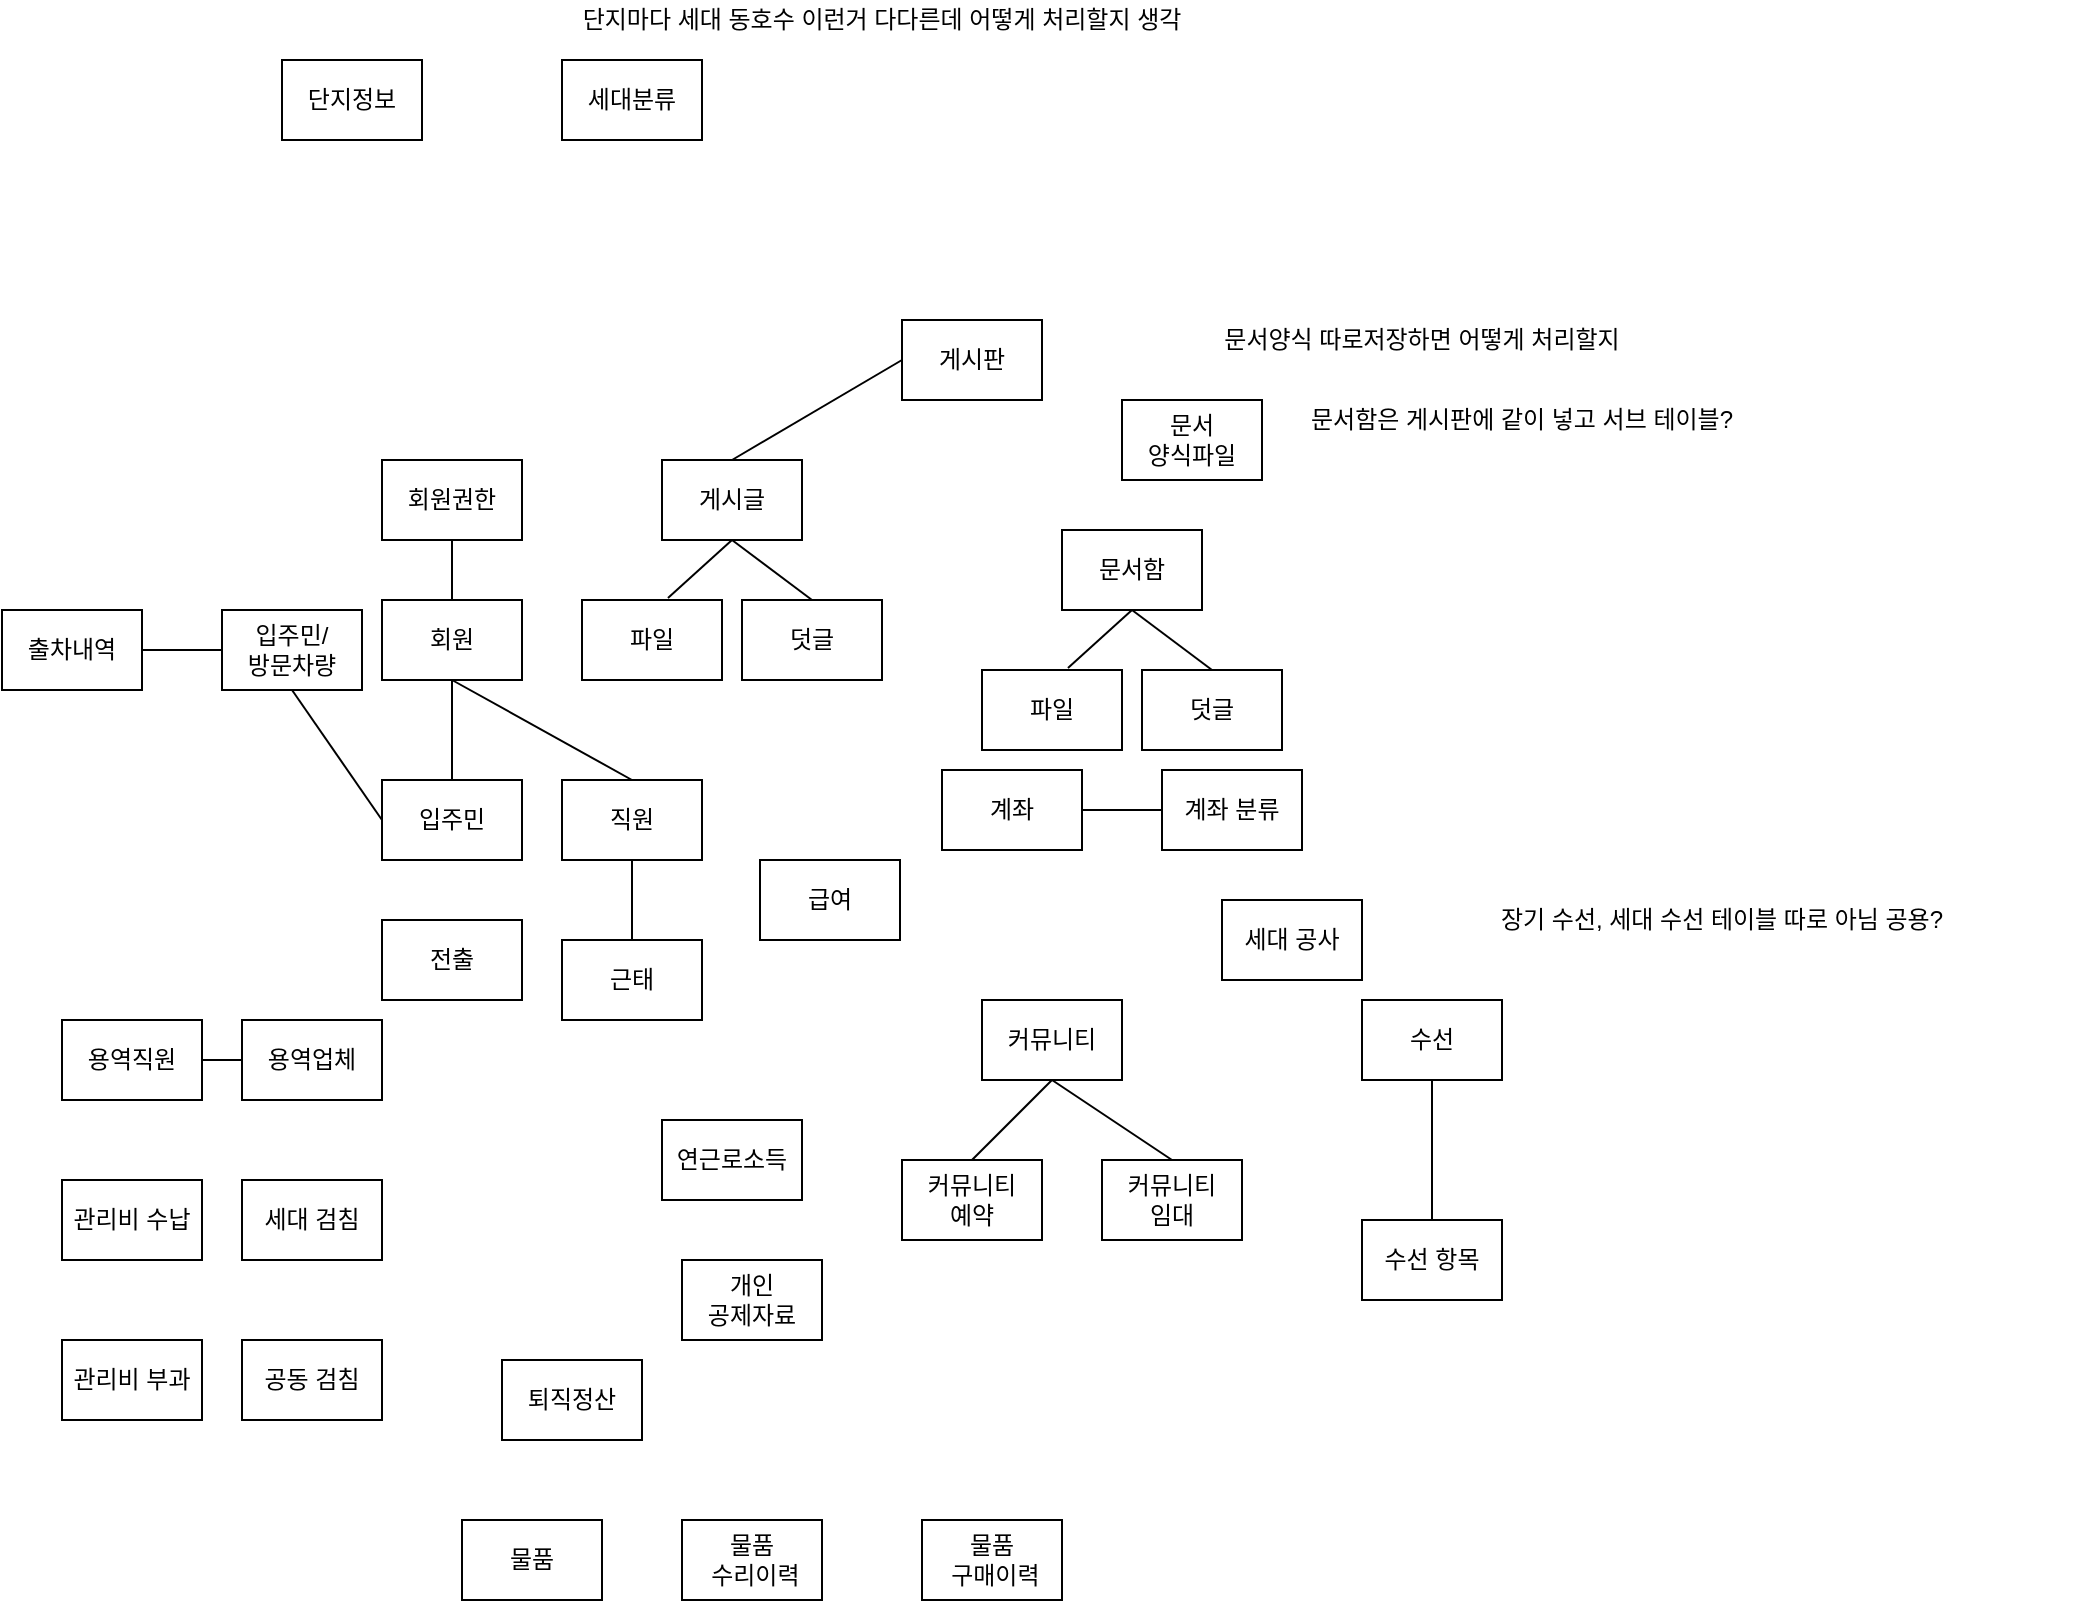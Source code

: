 <mxfile version="14.2.4" type="device"><diagram id="uftdQAeFmMOeCz7JPave" name="Page-1"><mxGraphModel dx="824" dy="680" grid="1" gridSize="10" guides="1" tooltips="1" connect="1" arrows="1" fold="1" page="1" pageScale="1" pageWidth="827" pageHeight="1169" math="0" shadow="0"><root><mxCell id="0"/><mxCell id="1" parent="0"/><mxCell id="DKQnD-FrZsElTYCI9HsB-1" value="회원" style="rounded=0;whiteSpace=wrap;html=1;" vertex="1" parent="1"><mxGeometry x="190" y="480" width="70" height="40" as="geometry"/></mxCell><mxCell id="DKQnD-FrZsElTYCI9HsB-2" value="입주민" style="rounded=0;whiteSpace=wrap;html=1;" vertex="1" parent="1"><mxGeometry x="190" y="570" width="70" height="40" as="geometry"/></mxCell><mxCell id="DKQnD-FrZsElTYCI9HsB-4" value="직원" style="rounded=0;whiteSpace=wrap;html=1;" vertex="1" parent="1"><mxGeometry x="280" y="570" width="70" height="40" as="geometry"/></mxCell><mxCell id="DKQnD-FrZsElTYCI9HsB-5" value="용역업체" style="rounded=0;whiteSpace=wrap;html=1;" vertex="1" parent="1"><mxGeometry x="120" y="690" width="70" height="40" as="geometry"/></mxCell><mxCell id="DKQnD-FrZsElTYCI9HsB-6" value="용역직원" style="rounded=0;whiteSpace=wrap;html=1;" vertex="1" parent="1"><mxGeometry x="30" y="690" width="70" height="40" as="geometry"/></mxCell><mxCell id="DKQnD-FrZsElTYCI9HsB-7" value="근태" style="rounded=0;whiteSpace=wrap;html=1;" vertex="1" parent="1"><mxGeometry x="280" y="650" width="70" height="40" as="geometry"/></mxCell><mxCell id="DKQnD-FrZsElTYCI9HsB-8" value="계좌&lt;br&gt;" style="rounded=0;whiteSpace=wrap;html=1;" vertex="1" parent="1"><mxGeometry x="470" y="565" width="70" height="40" as="geometry"/></mxCell><mxCell id="DKQnD-FrZsElTYCI9HsB-9" value="회원권한" style="rounded=0;whiteSpace=wrap;html=1;" vertex="1" parent="1"><mxGeometry x="190" y="410" width="70" height="40" as="geometry"/></mxCell><mxCell id="DKQnD-FrZsElTYCI9HsB-10" value="게시글&lt;br&gt;" style="rounded=0;whiteSpace=wrap;html=1;" vertex="1" parent="1"><mxGeometry x="330" y="410" width="70" height="40" as="geometry"/></mxCell><mxCell id="DKQnD-FrZsElTYCI9HsB-12" value="게시판" style="rounded=0;whiteSpace=wrap;html=1;" vertex="1" parent="1"><mxGeometry x="450" y="340" width="70" height="40" as="geometry"/></mxCell><mxCell id="DKQnD-FrZsElTYCI9HsB-13" value="파일" style="rounded=0;whiteSpace=wrap;html=1;" vertex="1" parent="1"><mxGeometry x="290" y="480" width="70" height="40" as="geometry"/></mxCell><mxCell id="DKQnD-FrZsElTYCI9HsB-14" value="덧글" style="rounded=0;whiteSpace=wrap;html=1;" vertex="1" parent="1"><mxGeometry x="370" y="480" width="70" height="40" as="geometry"/></mxCell><mxCell id="DKQnD-FrZsElTYCI9HsB-19" value="" style="endArrow=none;html=1;exitX=1;exitY=0.5;exitDx=0;exitDy=0;entryX=0;entryY=0.5;entryDx=0;entryDy=0;" edge="1" parent="1" source="DKQnD-FrZsElTYCI9HsB-6" target="DKQnD-FrZsElTYCI9HsB-5"><mxGeometry width="50" height="50" relative="1" as="geometry"><mxPoint x="330" y="590" as="sourcePoint"/><mxPoint x="380" y="540" as="targetPoint"/></mxGeometry></mxCell><mxCell id="DKQnD-FrZsElTYCI9HsB-20" value="" style="endArrow=none;html=1;entryX=0.5;entryY=1;entryDx=0;entryDy=0;" edge="1" parent="1" source="DKQnD-FrZsElTYCI9HsB-7" target="DKQnD-FrZsElTYCI9HsB-4"><mxGeometry width="50" height="50" relative="1" as="geometry"><mxPoint x="330" y="590" as="sourcePoint"/><mxPoint x="380" y="540" as="targetPoint"/></mxGeometry></mxCell><mxCell id="DKQnD-FrZsElTYCI9HsB-21" value="커뮤니티" style="rounded=0;whiteSpace=wrap;html=1;" vertex="1" parent="1"><mxGeometry x="490" y="680" width="70" height="40" as="geometry"/></mxCell><mxCell id="DKQnD-FrZsElTYCI9HsB-22" value="커뮤니티&lt;br&gt;예약&lt;br&gt;" style="rounded=0;whiteSpace=wrap;html=1;" vertex="1" parent="1"><mxGeometry x="450" y="760" width="70" height="40" as="geometry"/></mxCell><mxCell id="DKQnD-FrZsElTYCI9HsB-23" value="커뮤니티&lt;br&gt;임대" style="rounded=0;whiteSpace=wrap;html=1;" vertex="1" parent="1"><mxGeometry x="550" y="760" width="70" height="40" as="geometry"/></mxCell><mxCell id="DKQnD-FrZsElTYCI9HsB-24" value="" style="endArrow=none;html=1;entryX=0.5;entryY=1;entryDx=0;entryDy=0;exitX=0.5;exitY=0;exitDx=0;exitDy=0;" edge="1" parent="1" source="DKQnD-FrZsElTYCI9HsB-22" target="DKQnD-FrZsElTYCI9HsB-21"><mxGeometry width="50" height="50" relative="1" as="geometry"><mxPoint x="330" y="580" as="sourcePoint"/><mxPoint x="380" y="530" as="targetPoint"/></mxGeometry></mxCell><mxCell id="DKQnD-FrZsElTYCI9HsB-25" value="" style="endArrow=none;html=1;entryX=0.5;entryY=1;entryDx=0;entryDy=0;exitX=0.5;exitY=0;exitDx=0;exitDy=0;" edge="1" parent="1" source="DKQnD-FrZsElTYCI9HsB-23" target="DKQnD-FrZsElTYCI9HsB-21"><mxGeometry width="50" height="50" relative="1" as="geometry"><mxPoint x="330" y="580" as="sourcePoint"/><mxPoint x="380" y="530" as="targetPoint"/></mxGeometry></mxCell><mxCell id="DKQnD-FrZsElTYCI9HsB-26" value="" style="endArrow=none;html=1;entryX=0.5;entryY=0;entryDx=0;entryDy=0;exitX=0.5;exitY=1;exitDx=0;exitDy=0;" edge="1" parent="1" source="DKQnD-FrZsElTYCI9HsB-10" target="DKQnD-FrZsElTYCI9HsB-14"><mxGeometry width="50" height="50" relative="1" as="geometry"><mxPoint x="330" y="580" as="sourcePoint"/><mxPoint x="380" y="530" as="targetPoint"/></mxGeometry></mxCell><mxCell id="DKQnD-FrZsElTYCI9HsB-27" value="" style="endArrow=none;html=1;entryX=0.614;entryY=-0.025;entryDx=0;entryDy=0;exitX=0.5;exitY=1;exitDx=0;exitDy=0;entryPerimeter=0;" edge="1" parent="1" source="DKQnD-FrZsElTYCI9HsB-10" target="DKQnD-FrZsElTYCI9HsB-13"><mxGeometry width="50" height="50" relative="1" as="geometry"><mxPoint x="330" y="580" as="sourcePoint"/><mxPoint x="380" y="530" as="targetPoint"/></mxGeometry></mxCell><mxCell id="DKQnD-FrZsElTYCI9HsB-28" value="" style="endArrow=none;html=1;entryX=0.5;entryY=0;entryDx=0;entryDy=0;exitX=0;exitY=0.5;exitDx=0;exitDy=0;" edge="1" parent="1" source="DKQnD-FrZsElTYCI9HsB-12" target="DKQnD-FrZsElTYCI9HsB-10"><mxGeometry width="50" height="50" relative="1" as="geometry"><mxPoint x="330" y="580" as="sourcePoint"/><mxPoint x="380" y="530" as="targetPoint"/></mxGeometry></mxCell><mxCell id="DKQnD-FrZsElTYCI9HsB-29" value="출차내역" style="rounded=0;whiteSpace=wrap;html=1;" vertex="1" parent="1"><mxGeometry y="485" width="70" height="40" as="geometry"/></mxCell><mxCell id="DKQnD-FrZsElTYCI9HsB-31" value="" style="endArrow=none;html=1;exitX=0.5;exitY=1;exitDx=0;exitDy=0;entryX=0;entryY=0.5;entryDx=0;entryDy=0;" edge="1" parent="1" source="DKQnD-FrZsElTYCI9HsB-68" target="DKQnD-FrZsElTYCI9HsB-2"><mxGeometry width="50" height="50" relative="1" as="geometry"><mxPoint x="330" y="570" as="sourcePoint"/><mxPoint x="380" y="520" as="targetPoint"/></mxGeometry></mxCell><mxCell id="DKQnD-FrZsElTYCI9HsB-32" value="" style="endArrow=none;html=1;exitX=0.5;exitY=0;exitDx=0;exitDy=0;entryX=0.5;entryY=1;entryDx=0;entryDy=0;" edge="1" parent="1" source="DKQnD-FrZsElTYCI9HsB-2" target="DKQnD-FrZsElTYCI9HsB-1"><mxGeometry width="50" height="50" relative="1" as="geometry"><mxPoint x="330" y="570" as="sourcePoint"/><mxPoint x="380" y="520" as="targetPoint"/></mxGeometry></mxCell><mxCell id="DKQnD-FrZsElTYCI9HsB-33" value="" style="endArrow=none;html=1;exitX=0.5;exitY=1;exitDx=0;exitDy=0;entryX=0.5;entryY=0;entryDx=0;entryDy=0;" edge="1" parent="1" source="DKQnD-FrZsElTYCI9HsB-9" target="DKQnD-FrZsElTYCI9HsB-1"><mxGeometry width="50" height="50" relative="1" as="geometry"><mxPoint x="330" y="570" as="sourcePoint"/><mxPoint x="380" y="520" as="targetPoint"/></mxGeometry></mxCell><mxCell id="DKQnD-FrZsElTYCI9HsB-34" value="" style="endArrow=none;html=1;exitX=0.5;exitY=0;exitDx=0;exitDy=0;entryX=0.5;entryY=1;entryDx=0;entryDy=0;" edge="1" parent="1" source="DKQnD-FrZsElTYCI9HsB-4" target="DKQnD-FrZsElTYCI9HsB-1"><mxGeometry width="50" height="50" relative="1" as="geometry"><mxPoint x="330" y="570" as="sourcePoint"/><mxPoint x="380" y="520" as="targetPoint"/></mxGeometry></mxCell><mxCell id="DKQnD-FrZsElTYCI9HsB-36" value="단지정보" style="rounded=0;whiteSpace=wrap;html=1;" vertex="1" parent="1"><mxGeometry x="140" y="210" width="70" height="40" as="geometry"/></mxCell><mxCell id="DKQnD-FrZsElTYCI9HsB-38" value="세대분류" style="rounded=0;whiteSpace=wrap;html=1;" vertex="1" parent="1"><mxGeometry x="280" y="210" width="70" height="40" as="geometry"/></mxCell><mxCell id="DKQnD-FrZsElTYCI9HsB-40" value="단지마다 세대 동호수 이런거 다다른데 어떻게 처리할지 생각" style="text;html=1;strokeColor=none;fillColor=none;align=center;verticalAlign=middle;whiteSpace=wrap;rounded=0;" vertex="1" parent="1"><mxGeometry x="260" y="180" width="360" height="20" as="geometry"/></mxCell><mxCell id="DKQnD-FrZsElTYCI9HsB-41" value="계좌 분류" style="rounded=0;whiteSpace=wrap;html=1;" vertex="1" parent="1"><mxGeometry x="580" y="565" width="70" height="40" as="geometry"/></mxCell><mxCell id="DKQnD-FrZsElTYCI9HsB-42" value="" style="endArrow=none;html=1;entryX=0;entryY=0.5;entryDx=0;entryDy=0;exitX=1;exitY=0.5;exitDx=0;exitDy=0;" edge="1" parent="1" source="DKQnD-FrZsElTYCI9HsB-8" target="DKQnD-FrZsElTYCI9HsB-41"><mxGeometry width="50" height="50" relative="1" as="geometry"><mxPoint x="350" y="450" as="sourcePoint"/><mxPoint x="400" y="400" as="targetPoint"/></mxGeometry></mxCell><mxCell id="DKQnD-FrZsElTYCI9HsB-43" value="수선" style="rounded=0;whiteSpace=wrap;html=1;" vertex="1" parent="1"><mxGeometry x="680" y="680" width="70" height="40" as="geometry"/></mxCell><mxCell id="DKQnD-FrZsElTYCI9HsB-44" value="수선 항목" style="rounded=0;whiteSpace=wrap;html=1;" vertex="1" parent="1"><mxGeometry x="680" y="790" width="70" height="40" as="geometry"/></mxCell><mxCell id="DKQnD-FrZsElTYCI9HsB-45" value="" style="endArrow=none;html=1;exitX=0.5;exitY=0;exitDx=0;exitDy=0;entryX=0.5;entryY=1;entryDx=0;entryDy=0;" edge="1" parent="1" source="DKQnD-FrZsElTYCI9HsB-44" target="DKQnD-FrZsElTYCI9HsB-43"><mxGeometry width="50" height="50" relative="1" as="geometry"><mxPoint x="350" y="550" as="sourcePoint"/><mxPoint x="400" y="500" as="targetPoint"/></mxGeometry></mxCell><mxCell id="DKQnD-FrZsElTYCI9HsB-46" value="장기 수선, 세대 수선 테이블 따로 아님 공용?" style="text;html=1;strokeColor=none;fillColor=none;align=center;verticalAlign=middle;whiteSpace=wrap;rounded=0;" vertex="1" parent="1"><mxGeometry x="680" y="630" width="360" height="20" as="geometry"/></mxCell><mxCell id="DKQnD-FrZsElTYCI9HsB-47" value="세대 검침" style="rounded=0;whiteSpace=wrap;html=1;" vertex="1" parent="1"><mxGeometry x="120" y="770" width="70" height="40" as="geometry"/></mxCell><mxCell id="DKQnD-FrZsElTYCI9HsB-48" value="관리비 수납" style="rounded=0;whiteSpace=wrap;html=1;" vertex="1" parent="1"><mxGeometry x="30" y="770" width="70" height="40" as="geometry"/></mxCell><mxCell id="DKQnD-FrZsElTYCI9HsB-49" value="퇴직정산" style="rounded=0;whiteSpace=wrap;html=1;" vertex="1" parent="1"><mxGeometry x="250" y="860" width="70" height="40" as="geometry"/></mxCell><mxCell id="DKQnD-FrZsElTYCI9HsB-50" value="연근로소득" style="rounded=0;whiteSpace=wrap;html=1;" vertex="1" parent="1"><mxGeometry x="330" y="740" width="70" height="40" as="geometry"/></mxCell><mxCell id="DKQnD-FrZsElTYCI9HsB-51" value="개인&lt;br&gt;공제자료" style="rounded=0;whiteSpace=wrap;html=1;" vertex="1" parent="1"><mxGeometry x="340" y="810" width="70" height="40" as="geometry"/></mxCell><mxCell id="DKQnD-FrZsElTYCI9HsB-53" value="급여" style="rounded=0;whiteSpace=wrap;html=1;" vertex="1" parent="1"><mxGeometry x="379" y="610" width="70" height="40" as="geometry"/></mxCell><mxCell id="DKQnD-FrZsElTYCI9HsB-54" value="관리비 부과" style="rounded=0;whiteSpace=wrap;html=1;" vertex="1" parent="1"><mxGeometry x="30" y="850" width="70" height="40" as="geometry"/></mxCell><mxCell id="DKQnD-FrZsElTYCI9HsB-55" value="공동 검침" style="rounded=0;whiteSpace=wrap;html=1;" vertex="1" parent="1"><mxGeometry x="120" y="850" width="70" height="40" as="geometry"/></mxCell><mxCell id="DKQnD-FrZsElTYCI9HsB-56" value="물품" style="rounded=0;whiteSpace=wrap;html=1;" vertex="1" parent="1"><mxGeometry x="230" y="940" width="70" height="40" as="geometry"/></mxCell><mxCell id="DKQnD-FrZsElTYCI9HsB-57" value="물품&lt;br&gt;&amp;nbsp;수리이력" style="rounded=0;whiteSpace=wrap;html=1;" vertex="1" parent="1"><mxGeometry x="340" y="940" width="70" height="40" as="geometry"/></mxCell><mxCell id="DKQnD-FrZsElTYCI9HsB-58" value="물품&lt;br&gt;&amp;nbsp;구매이력" style="rounded=0;whiteSpace=wrap;html=1;" vertex="1" parent="1"><mxGeometry x="460" y="940" width="70" height="40" as="geometry"/></mxCell><mxCell id="DKQnD-FrZsElTYCI9HsB-59" value="전출" style="rounded=0;whiteSpace=wrap;html=1;" vertex="1" parent="1"><mxGeometry x="190" y="640" width="70" height="40" as="geometry"/></mxCell><mxCell id="DKQnD-FrZsElTYCI9HsB-60" value="문서&lt;br&gt;양식파일" style="rounded=0;whiteSpace=wrap;html=1;" vertex="1" parent="1"><mxGeometry x="560" y="380" width="70" height="40" as="geometry"/></mxCell><mxCell id="DKQnD-FrZsElTYCI9HsB-61" value="문서함" style="rounded=0;whiteSpace=wrap;html=1;" vertex="1" parent="1"><mxGeometry x="530" y="445" width="70" height="40" as="geometry"/></mxCell><mxCell id="DKQnD-FrZsElTYCI9HsB-62" value="문서양식 따로저장하면 어떻게 처리할지" style="text;html=1;strokeColor=none;fillColor=none;align=center;verticalAlign=middle;whiteSpace=wrap;rounded=0;" vertex="1" parent="1"><mxGeometry x="530" y="340" width="360" height="20" as="geometry"/></mxCell><mxCell id="DKQnD-FrZsElTYCI9HsB-63" value="문서함은 게시판에 같이 넣고 서브 테이블?" style="text;html=1;strokeColor=none;fillColor=none;align=center;verticalAlign=middle;whiteSpace=wrap;rounded=0;" vertex="1" parent="1"><mxGeometry x="580" y="380" width="360" height="20" as="geometry"/></mxCell><mxCell id="DKQnD-FrZsElTYCI9HsB-64" value="파일" style="rounded=0;whiteSpace=wrap;html=1;" vertex="1" parent="1"><mxGeometry x="490" y="515" width="70" height="40" as="geometry"/></mxCell><mxCell id="DKQnD-FrZsElTYCI9HsB-65" value="" style="endArrow=none;html=1;entryX=0.614;entryY=-0.025;entryDx=0;entryDy=0;exitX=0.5;exitY=1;exitDx=0;exitDy=0;entryPerimeter=0;" edge="1" target="DKQnD-FrZsElTYCI9HsB-64" parent="1" source="DKQnD-FrZsElTYCI9HsB-61"><mxGeometry width="50" height="50" relative="1" as="geometry"><mxPoint x="565" y="485" as="sourcePoint"/><mxPoint x="580" y="565" as="targetPoint"/></mxGeometry></mxCell><mxCell id="DKQnD-FrZsElTYCI9HsB-66" value="" style="endArrow=none;html=1;entryX=0.5;entryY=0;entryDx=0;entryDy=0;exitX=0.5;exitY=1;exitDx=0;exitDy=0;" edge="1" target="DKQnD-FrZsElTYCI9HsB-67" parent="1" source="DKQnD-FrZsElTYCI9HsB-61"><mxGeometry width="50" height="50" relative="1" as="geometry"><mxPoint x="565" y="475" as="sourcePoint"/><mxPoint x="580" y="565" as="targetPoint"/></mxGeometry></mxCell><mxCell id="DKQnD-FrZsElTYCI9HsB-67" value="덧글" style="rounded=0;whiteSpace=wrap;html=1;" vertex="1" parent="1"><mxGeometry x="570" y="515" width="70" height="40" as="geometry"/></mxCell><mxCell id="DKQnD-FrZsElTYCI9HsB-68" value="입주민/&lt;br&gt;방문차량" style="rounded=0;whiteSpace=wrap;html=1;" vertex="1" parent="1"><mxGeometry x="110" y="485" width="70" height="40" as="geometry"/></mxCell><mxCell id="DKQnD-FrZsElTYCI9HsB-71" value="" style="endArrow=none;html=1;exitX=1;exitY=0.5;exitDx=0;exitDy=0;entryX=0;entryY=0.5;entryDx=0;entryDy=0;" edge="1" parent="1" source="DKQnD-FrZsElTYCI9HsB-29" target="DKQnD-FrZsElTYCI9HsB-68"><mxGeometry width="50" height="50" relative="1" as="geometry"><mxPoint x="115" y="450" as="sourcePoint"/><mxPoint x="155" y="495" as="targetPoint"/></mxGeometry></mxCell><mxCell id="DKQnD-FrZsElTYCI9HsB-72" value="세대 공사" style="rounded=0;whiteSpace=wrap;html=1;" vertex="1" parent="1"><mxGeometry x="610" y="630" width="70" height="40" as="geometry"/></mxCell></root></mxGraphModel></diagram></mxfile>